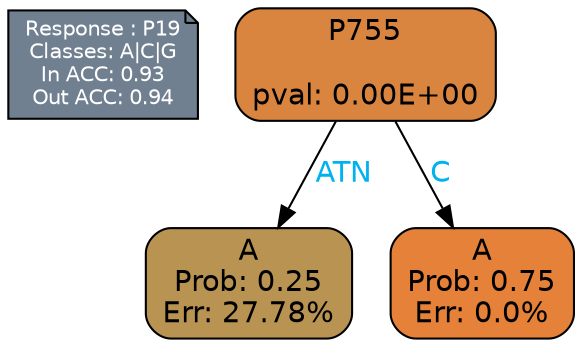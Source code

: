 digraph Tree {
node [shape=box, style="filled, rounded", color="black", fontname=helvetica] ;
graph [ranksep=equally, splines=polylines, bgcolor=transparent, dpi=600] ;
edge [fontname=helvetica] ;
LEGEND [label="Response : P19
Classes: A|C|G
In ACC: 0.93
Out ACC: 0.94
",shape=note,align=left,style=filled,fillcolor="slategray",fontcolor="white",fontsize=10];1 [label="P755

pval: 0.00E+00", fillcolor="#d9853f"] ;
2 [label="A
Prob: 0.25
Err: 27.78%", fillcolor="#b99352"] ;
3 [label="A
Prob: 0.75
Err: 0.0%", fillcolor="#e58139"] ;
1 -> 2 [label="ATN",fontcolor=deepskyblue2] ;
1 -> 3 [label="C",fontcolor=deepskyblue2] ;
{rank = same; 2;3;}{rank = same; LEGEND;1;}}